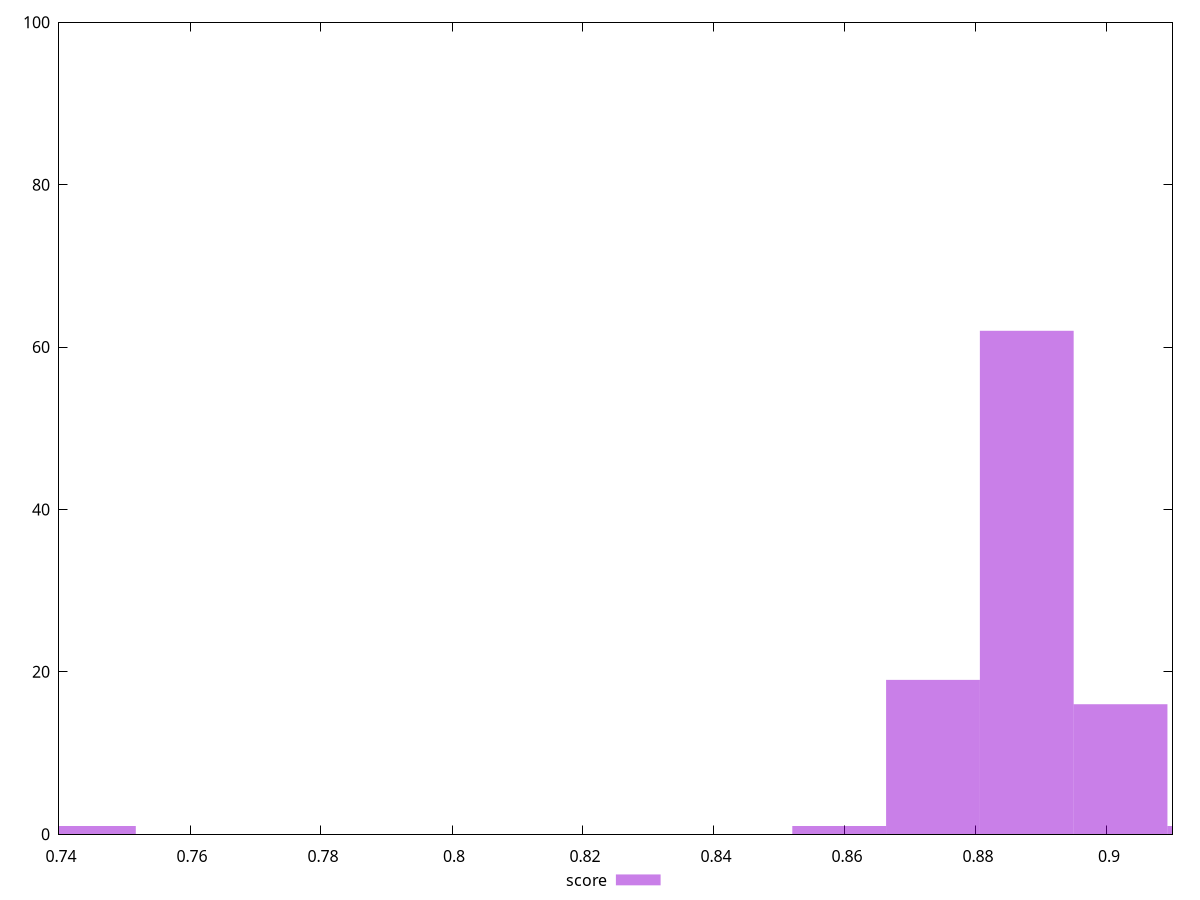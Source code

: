 reset

$score <<EOF
0.7445650490041354 1
0.8877506353510847 62
0.9020691939857796 16
0.8734320767163897 19
0.8591135180816948 1
0.9163877526204744 1
EOF

set key outside below
set boxwidth 0.014318558634694913
set xrange [0.74:0.91]
set yrange [0:100]
set trange [0:100]
set style fill transparent solid 0.5 noborder
set terminal svg size 640, 490 enhanced background rgb 'white'
set output "reports/report_00033_2021-03-01T14-23-16.841Z/mainthread-work-breakdown/samples/astro/score/histogram.svg"

plot $score title "score" with boxes

reset
